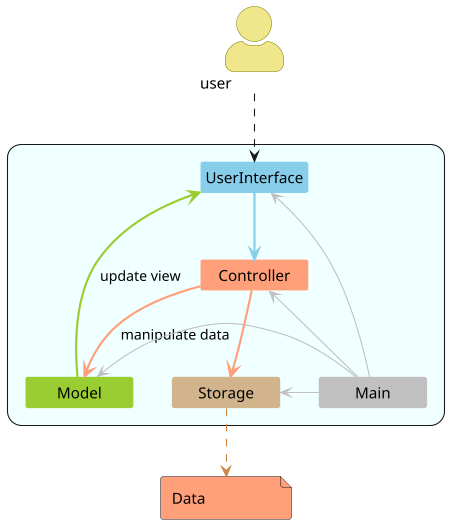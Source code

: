 @startuml
allowmixing
skinparam actorStyle awesome
skinparam rectangle {
    roundCorner 25
}
skinparam MinClassWidth 100
hide circle
hide members
scale 450 width
skinparam Class {
    BorderColor Azure
}
skinparam Shadowing false
skinparam Actor {
    BorderColor Olive
    BackgroundColor Khaki
}

actor user

rectangle #Azure {
    class UserInterface #SkyBlue {
    }
    class Model #YellowGreen {
    }
    class Controller #LightSalmon {
    }
    class Main #Silver {
    }
    class Storage #Tan {
    }
}

package Data <<File>> #LightSalmon {
}

user ..down> UserInterface
UserInterface -down[bold,#SkyBlue]-> Controller
Controller -[Bold,#LightSalmon]-> Model : manipulate data
Model --[bold,#YellowGreen]> UserInterface : update view
UserInterface <-[#Silver] Main
Main -left[#Silver]> Controller
Main -up[#Silver]> Model
Main -right[#Silver]> Storage
Storage ..[#Peru]> Data
Controller -[bold,#LightSalmon]> Storage

@enduml